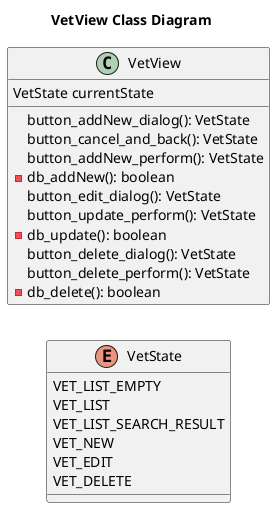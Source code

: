@startuml
'https://plantuml.com/class-diagram

title VetView Class Diagram

left to right direction
'top to bottom direction

enum VetState {
    VET_LIST_EMPTY
    VET_LIST
    VET_LIST_SEARCH_RESULT
    VET_NEW
    VET_EDIT
    VET_DELETE
}

class VetView {
    VetState currentState
    button_addNew_dialog(): VetState
    button_cancel_and_back(): VetState
    button_addNew_perform(): VetState
    - db_addNew(): boolean
    button_edit_dialog(): VetState
    button_update_perform(): VetState
    - db_update(): boolean
    button_delete_dialog(): VetState
    button_delete_perform(): VetState
    - db_delete(): boolean
}

@enduml